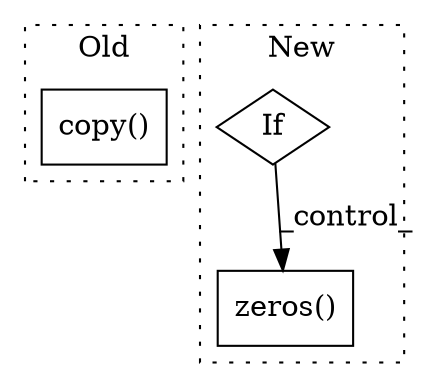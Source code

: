 digraph G {
subgraph cluster0 {
1 [label="copy()" a="75" s="2068" l="10" shape="box"];
label = "Old";
style="dotted";
}
subgraph cluster1 {
2 [label="zeros()" a="75" s="2163,2188" l="9,1" shape="box"];
3 [label="If" a="96" s="2137" l="3" shape="diamond"];
label = "New";
style="dotted";
}
3 -> 2 [label="_control_"];
}